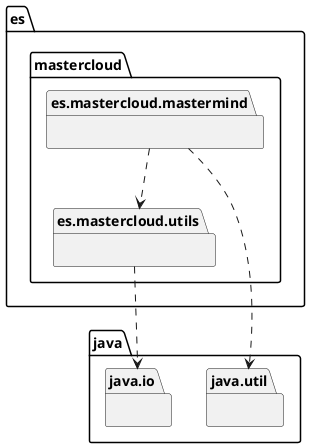 @startuml

package "es.mastercloud.mastermind" {}
package "java.util" {}
package "java.io" {}
package "es.mastercloud.utils"{}


"es.mastercloud.mastermind" ..> "es.mastercloud.utils"
"es.mastercloud.utils" ..> "java.io"
"es.mastercloud.mastermind" ..> "java.util"
@enduml